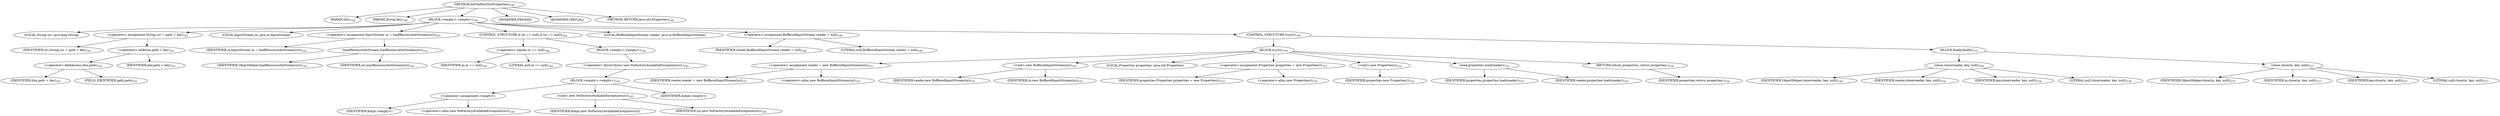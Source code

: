 digraph "doFindFactoryProperties" {  
"375" [label = <(METHOD,doFindFactoryProperties)<SUB>140</SUB>> ]
"376" [label = <(PARAM,this)<SUB>140</SUB>> ]
"377" [label = <(PARAM,String key)<SUB>140</SUB>> ]
"378" [label = <(BLOCK,&lt;empty&gt;,&lt;empty&gt;)<SUB>140</SUB>> ]
"379" [label = <(LOCAL,String uri: java.lang.String)> ]
"380" [label = <(&lt;operator&gt;.assignment,String uri = path + key)<SUB>141</SUB>> ]
"381" [label = <(IDENTIFIER,uri,String uri = path + key)<SUB>141</SUB>> ]
"382" [label = <(&lt;operator&gt;.addition,path + key)<SUB>141</SUB>> ]
"383" [label = <(&lt;operator&gt;.fieldAccess,this.path)<SUB>141</SUB>> ]
"384" [label = <(IDENTIFIER,this,path + key)<SUB>141</SUB>> ]
"385" [label = <(FIELD_IDENTIFIER,path,path)<SUB>141</SUB>> ]
"386" [label = <(IDENTIFIER,key,path + key)<SUB>141</SUB>> ]
"387" [label = <(LOCAL,InputStream in: java.io.InputStream)> ]
"388" [label = <(&lt;operator&gt;.assignment,InputStream in = loadResourceAsStream(uri))<SUB>143</SUB>> ]
"389" [label = <(IDENTIFIER,in,InputStream in = loadResourceAsStream(uri))<SUB>143</SUB>> ]
"390" [label = <(loadResourceAsStream,loadResourceAsStream(uri))<SUB>143</SUB>> ]
"391" [label = <(IDENTIFIER,ObjectHelper,loadResourceAsStream(uri))<SUB>143</SUB>> ]
"392" [label = <(IDENTIFIER,uri,loadResourceAsStream(uri))<SUB>143</SUB>> ]
"393" [label = <(CONTROL_STRUCTURE,if (in == null),if (in == null))<SUB>144</SUB>> ]
"394" [label = <(&lt;operator&gt;.equals,in == null)<SUB>144</SUB>> ]
"395" [label = <(IDENTIFIER,in,in == null)<SUB>144</SUB>> ]
"396" [label = <(LITERAL,null,in == null)<SUB>144</SUB>> ]
"397" [label = <(BLOCK,&lt;empty&gt;,&lt;empty&gt;)<SUB>144</SUB>> ]
"398" [label = <(&lt;operator&gt;.throw,throw new NoFactoryAvailableException(uri);)<SUB>145</SUB>> ]
"399" [label = <(BLOCK,&lt;empty&gt;,&lt;empty&gt;)<SUB>145</SUB>> ]
"400" [label = <(&lt;operator&gt;.assignment,&lt;empty&gt;)> ]
"401" [label = <(IDENTIFIER,$obj4,&lt;empty&gt;)> ]
"402" [label = <(&lt;operator&gt;.alloc,new NoFactoryAvailableException(uri))<SUB>145</SUB>> ]
"403" [label = <(&lt;init&gt;,new NoFactoryAvailableException(uri))<SUB>145</SUB>> ]
"404" [label = <(IDENTIFIER,$obj4,new NoFactoryAvailableException(uri))> ]
"405" [label = <(IDENTIFIER,uri,new NoFactoryAvailableException(uri))<SUB>145</SUB>> ]
"406" [label = <(IDENTIFIER,$obj4,&lt;empty&gt;)> ]
"34" [label = <(LOCAL,BufferedInputStream reader: java.io.BufferedInputStream)> ]
"407" [label = <(&lt;operator&gt;.assignment,BufferedInputStream reader = null)<SUB>149</SUB>> ]
"408" [label = <(IDENTIFIER,reader,BufferedInputStream reader = null)<SUB>149</SUB>> ]
"409" [label = <(LITERAL,null,BufferedInputStream reader = null)<SUB>149</SUB>> ]
"410" [label = <(CONTROL_STRUCTURE,try,try)<SUB>150</SUB>> ]
"411" [label = <(BLOCK,try,try)<SUB>150</SUB>> ]
"412" [label = <(&lt;operator&gt;.assignment,reader = new BufferedInputStream(in))<SUB>151</SUB>> ]
"413" [label = <(IDENTIFIER,reader,reader = new BufferedInputStream(in))<SUB>151</SUB>> ]
"414" [label = <(&lt;operator&gt;.alloc,new BufferedInputStream(in))<SUB>151</SUB>> ]
"415" [label = <(&lt;init&gt;,new BufferedInputStream(in))<SUB>151</SUB>> ]
"33" [label = <(IDENTIFIER,reader,new BufferedInputStream(in))<SUB>151</SUB>> ]
"416" [label = <(IDENTIFIER,in,new BufferedInputStream(in))<SUB>151</SUB>> ]
"36" [label = <(LOCAL,Properties properties: java.util.Properties)> ]
"417" [label = <(&lt;operator&gt;.assignment,Properties properties = new Properties())<SUB>152</SUB>> ]
"418" [label = <(IDENTIFIER,properties,Properties properties = new Properties())<SUB>152</SUB>> ]
"419" [label = <(&lt;operator&gt;.alloc,new Properties())<SUB>152</SUB>> ]
"420" [label = <(&lt;init&gt;,new Properties())<SUB>152</SUB>> ]
"35" [label = <(IDENTIFIER,properties,new Properties())<SUB>152</SUB>> ]
"421" [label = <(load,properties.load(reader))<SUB>153</SUB>> ]
"422" [label = <(IDENTIFIER,properties,properties.load(reader))<SUB>153</SUB>> ]
"423" [label = <(IDENTIFIER,reader,properties.load(reader))<SUB>153</SUB>> ]
"424" [label = <(RETURN,return properties;,return properties;)<SUB>154</SUB>> ]
"425" [label = <(IDENTIFIER,properties,return properties;)<SUB>154</SUB>> ]
"426" [label = <(BLOCK,finally,finally)<SUB>155</SUB>> ]
"427" [label = <(close,close(reader, key, null))<SUB>156</SUB>> ]
"428" [label = <(IDENTIFIER,ObjectHelper,close(reader, key, null))<SUB>156</SUB>> ]
"429" [label = <(IDENTIFIER,reader,close(reader, key, null))<SUB>156</SUB>> ]
"430" [label = <(IDENTIFIER,key,close(reader, key, null))<SUB>156</SUB>> ]
"431" [label = <(LITERAL,null,close(reader, key, null))<SUB>156</SUB>> ]
"432" [label = <(close,close(in, key, null))<SUB>157</SUB>> ]
"433" [label = <(IDENTIFIER,ObjectHelper,close(in, key, null))<SUB>157</SUB>> ]
"434" [label = <(IDENTIFIER,in,close(in, key, null))<SUB>157</SUB>> ]
"435" [label = <(IDENTIFIER,key,close(in, key, null))<SUB>157</SUB>> ]
"436" [label = <(LITERAL,null,close(in, key, null))<SUB>157</SUB>> ]
"437" [label = <(MODIFIER,PRIVATE)> ]
"438" [label = <(MODIFIER,VIRTUAL)> ]
"439" [label = <(METHOD_RETURN,java.util.Properties)<SUB>140</SUB>> ]
  "375" -> "376" 
  "375" -> "377" 
  "375" -> "378" 
  "375" -> "437" 
  "375" -> "438" 
  "375" -> "439" 
  "378" -> "379" 
  "378" -> "380" 
  "378" -> "387" 
  "378" -> "388" 
  "378" -> "393" 
  "378" -> "34" 
  "378" -> "407" 
  "378" -> "410" 
  "380" -> "381" 
  "380" -> "382" 
  "382" -> "383" 
  "382" -> "386" 
  "383" -> "384" 
  "383" -> "385" 
  "388" -> "389" 
  "388" -> "390" 
  "390" -> "391" 
  "390" -> "392" 
  "393" -> "394" 
  "393" -> "397" 
  "394" -> "395" 
  "394" -> "396" 
  "397" -> "398" 
  "398" -> "399" 
  "399" -> "400" 
  "399" -> "403" 
  "399" -> "406" 
  "400" -> "401" 
  "400" -> "402" 
  "403" -> "404" 
  "403" -> "405" 
  "407" -> "408" 
  "407" -> "409" 
  "410" -> "411" 
  "410" -> "426" 
  "411" -> "412" 
  "411" -> "415" 
  "411" -> "36" 
  "411" -> "417" 
  "411" -> "420" 
  "411" -> "421" 
  "411" -> "424" 
  "412" -> "413" 
  "412" -> "414" 
  "415" -> "33" 
  "415" -> "416" 
  "417" -> "418" 
  "417" -> "419" 
  "420" -> "35" 
  "421" -> "422" 
  "421" -> "423" 
  "424" -> "425" 
  "426" -> "427" 
  "426" -> "432" 
  "427" -> "428" 
  "427" -> "429" 
  "427" -> "430" 
  "427" -> "431" 
  "432" -> "433" 
  "432" -> "434" 
  "432" -> "435" 
  "432" -> "436" 
}

